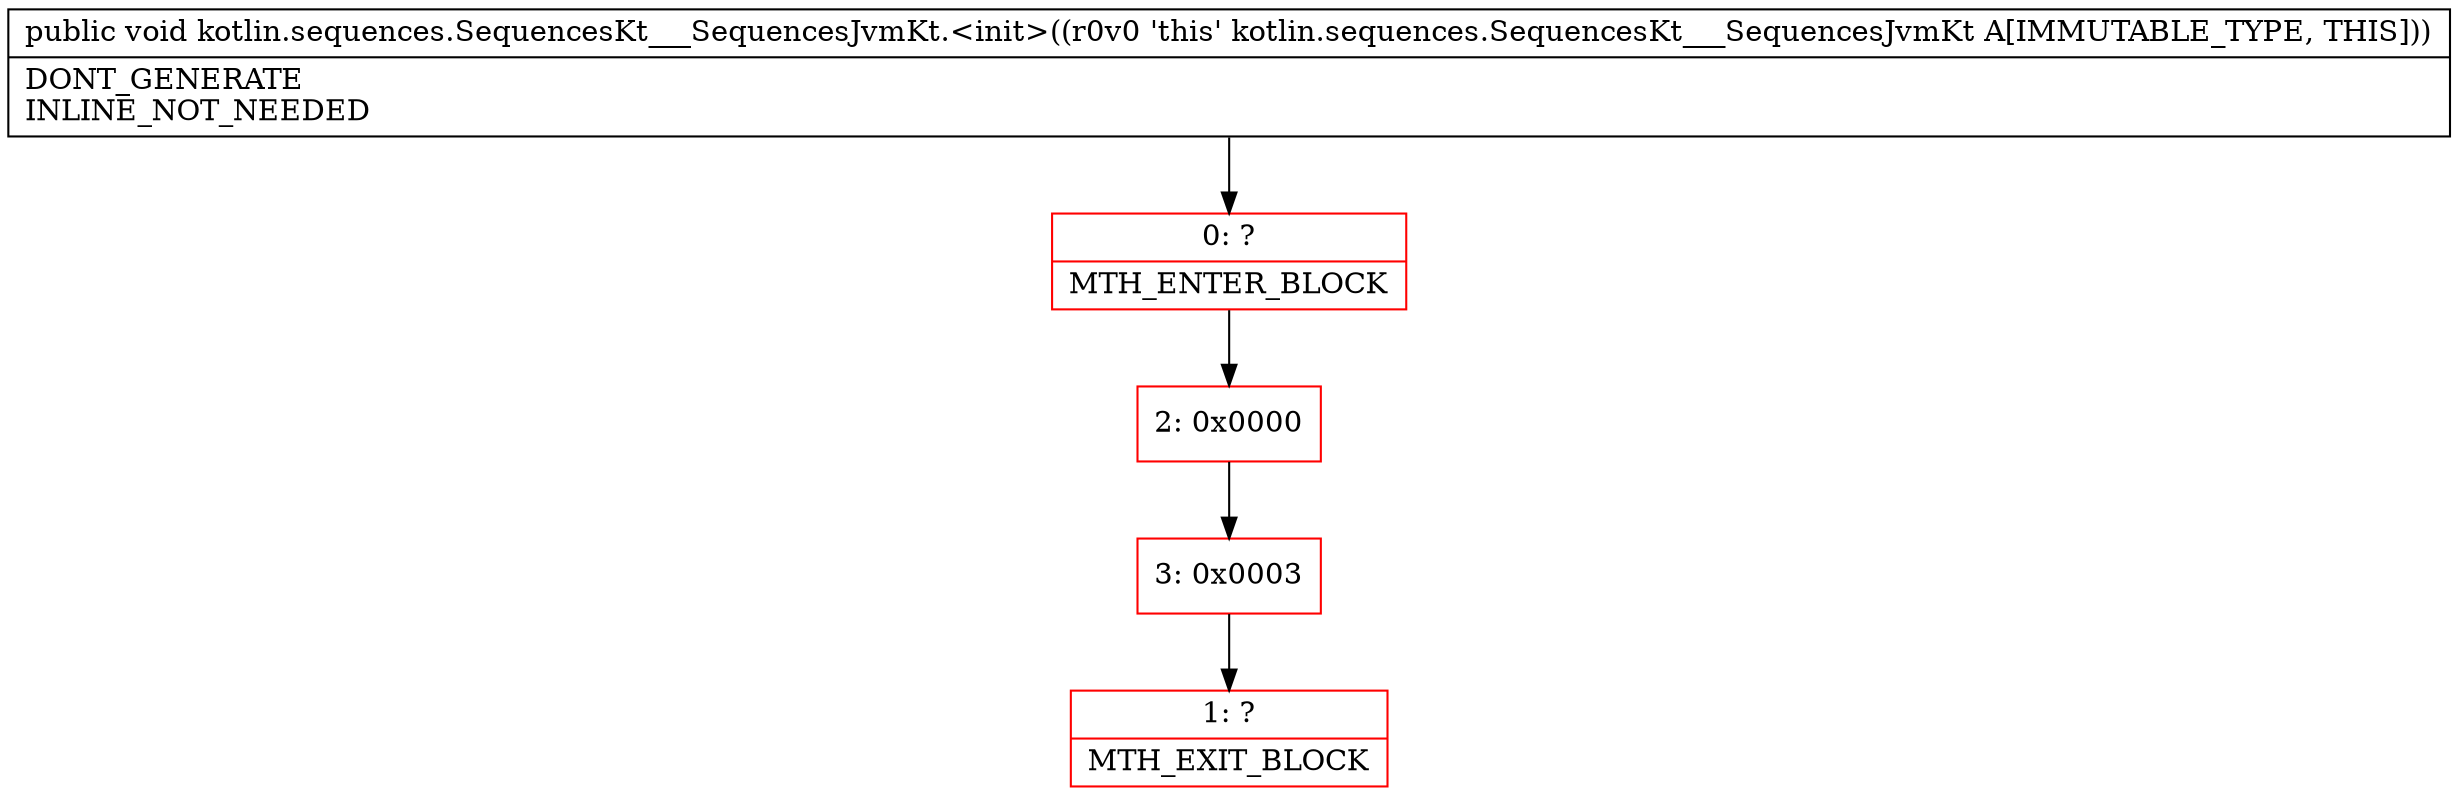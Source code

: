 digraph "CFG forkotlin.sequences.SequencesKt___SequencesJvmKt.\<init\>()V" {
subgraph cluster_Region_275842381 {
label = "R(0)";
node [shape=record,color=blue];
}
Node_0 [shape=record,color=red,label="{0\:\ ?|MTH_ENTER_BLOCK\l}"];
Node_2 [shape=record,color=red,label="{2\:\ 0x0000}"];
Node_3 [shape=record,color=red,label="{3\:\ 0x0003}"];
Node_1 [shape=record,color=red,label="{1\:\ ?|MTH_EXIT_BLOCK\l}"];
MethodNode[shape=record,label="{public void kotlin.sequences.SequencesKt___SequencesJvmKt.\<init\>((r0v0 'this' kotlin.sequences.SequencesKt___SequencesJvmKt A[IMMUTABLE_TYPE, THIS]))  | DONT_GENERATE\lINLINE_NOT_NEEDED\l}"];
MethodNode -> Node_0;Node_0 -> Node_2;
Node_2 -> Node_3;
Node_3 -> Node_1;
}

